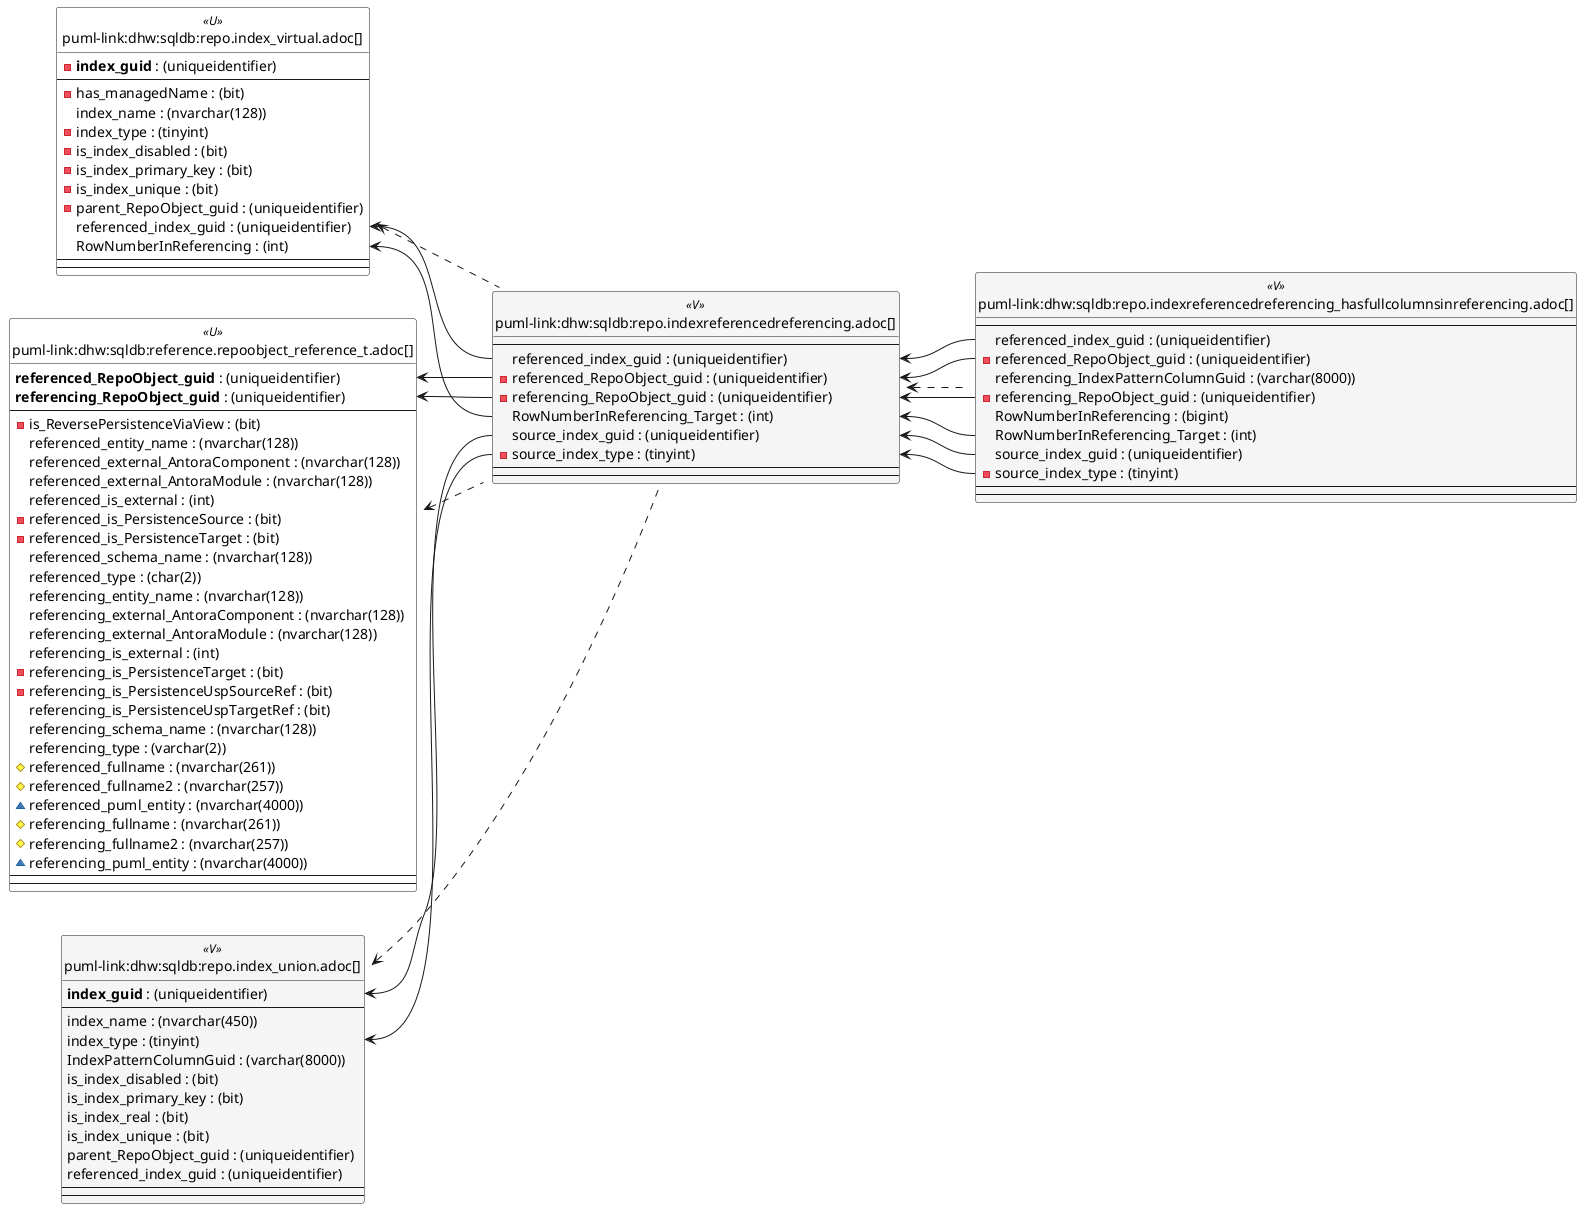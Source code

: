 @startuml
left to right direction
'top to bottom direction
hide circle
'avoide "." issues:
set namespaceSeparator none


skinparam class {
  BackgroundColor White
  BackgroundColor<<FN>> Yellow
  BackgroundColor<<FS>> Yellow
  BackgroundColor<<FT>> LightGray
  BackgroundColor<<IF>> Yellow
  BackgroundColor<<IS>> Yellow
  BackgroundColor<<P>> Aqua
  BackgroundColor<<PC>> Aqua
  BackgroundColor<<SN>> Yellow
  BackgroundColor<<SO>> SlateBlue
  BackgroundColor<<TF>> LightGray
  BackgroundColor<<TR>> Tomato
  BackgroundColor<<U>> White
  BackgroundColor<<V>> WhiteSmoke
  BackgroundColor<<X>> Aqua
  BackgroundColor<<external>> AliceBlue
}


entity "puml-link:dhw:sqldb:reference.repoobject_reference_t.adoc[]" as reference.RepoObject_reference_T << U >> {
  **referenced_RepoObject_guid** : (uniqueidentifier)
  **referencing_RepoObject_guid** : (uniqueidentifier)
  --
  - is_ReversePersistenceViaView : (bit)
  referenced_entity_name : (nvarchar(128))
  referenced_external_AntoraComponent : (nvarchar(128))
  referenced_external_AntoraModule : (nvarchar(128))
  referenced_is_external : (int)
  - referenced_is_PersistenceSource : (bit)
  - referenced_is_PersistenceTarget : (bit)
  referenced_schema_name : (nvarchar(128))
  referenced_type : (char(2))
  referencing_entity_name : (nvarchar(128))
  referencing_external_AntoraComponent : (nvarchar(128))
  referencing_external_AntoraModule : (nvarchar(128))
  referencing_is_external : (int)
  - referencing_is_PersistenceTarget : (bit)
  - referencing_is_PersistenceUspSourceRef : (bit)
  referencing_is_PersistenceUspTargetRef : (bit)
  referencing_schema_name : (nvarchar(128))
  referencing_type : (varchar(2))
  # referenced_fullname : (nvarchar(261))
  # referenced_fullname2 : (nvarchar(257))
  ~ referenced_puml_entity : (nvarchar(4000))
  # referencing_fullname : (nvarchar(261))
  # referencing_fullname2 : (nvarchar(257))
  ~ referencing_puml_entity : (nvarchar(4000))
  --
  --
}

entity "puml-link:dhw:sqldb:repo.index_union.adoc[]" as repo.Index_union << V >> {
  **index_guid** : (uniqueidentifier)
  --
  index_name : (nvarchar(450))
  index_type : (tinyint)
  IndexPatternColumnGuid : (varchar(8000))
  is_index_disabled : (bit)
  is_index_primary_key : (bit)
  is_index_real : (bit)
  is_index_unique : (bit)
  parent_RepoObject_guid : (uniqueidentifier)
  referenced_index_guid : (uniqueidentifier)
  --
  --
}

entity "puml-link:dhw:sqldb:repo.index_virtual.adoc[]" as repo.Index_virtual << U >> {
  - **index_guid** : (uniqueidentifier)
  --
  - has_managedName : (bit)
  index_name : (nvarchar(128))
  - index_type : (tinyint)
  - is_index_disabled : (bit)
  - is_index_primary_key : (bit)
  - is_index_unique : (bit)
  - parent_RepoObject_guid : (uniqueidentifier)
  referenced_index_guid : (uniqueidentifier)
  RowNumberInReferencing : (int)
  --
  --
}

entity "puml-link:dhw:sqldb:repo.indexreferencedreferencing.adoc[]" as repo.IndexReferencedReferencing << V >> {
  --
  referenced_index_guid : (uniqueidentifier)
  - referenced_RepoObject_guid : (uniqueidentifier)
  - referencing_RepoObject_guid : (uniqueidentifier)
  RowNumberInReferencing_Target : (int)
  source_index_guid : (uniqueidentifier)
  - source_index_type : (tinyint)
  --
  --
}

entity "puml-link:dhw:sqldb:repo.indexreferencedreferencing_hasfullcolumnsinreferencing.adoc[]" as repo.IndexReferencedReferencing_HasFullColumnsInReferencing << V >> {
  --
  referenced_index_guid : (uniqueidentifier)
  - referenced_RepoObject_guid : (uniqueidentifier)
  referencing_IndexPatternColumnGuid : (varchar(8000))
  - referencing_RepoObject_guid : (uniqueidentifier)
  RowNumberInReferencing : (bigint)
  RowNumberInReferencing_Target : (int)
  source_index_guid : (uniqueidentifier)
  - source_index_type : (tinyint)
  --
  --
}

reference.RepoObject_reference_T <.. repo.IndexReferencedReferencing
repo.Index_union <.. repo.IndexReferencedReferencing
repo.Index_virtual <.. repo.IndexReferencedReferencing
repo.IndexReferencedReferencing <.. repo.IndexReferencedReferencing_HasFullColumnsInReferencing
"reference.RepoObject_reference_T::referenced_RepoObject_guid" <-- "repo.IndexReferencedReferencing::referenced_RepoObject_guid"
"reference.RepoObject_reference_T::referencing_RepoObject_guid" <-- "repo.IndexReferencedReferencing::referencing_RepoObject_guid"
"repo.Index_union::index_guid" <-- "repo.IndexReferencedReferencing::source_index_guid"
"repo.Index_union::index_type" <-- "repo.IndexReferencedReferencing::source_index_type"
"repo.Index_virtual::referenced_index_guid" <-- "repo.IndexReferencedReferencing::referenced_index_guid"
"repo.Index_virtual::RowNumberInReferencing" <-- "repo.IndexReferencedReferencing::RowNumberInReferencing_Target"
"repo.IndexReferencedReferencing::referenced_index_guid" <-- "repo.IndexReferencedReferencing_HasFullColumnsInReferencing::referenced_index_guid"
"repo.IndexReferencedReferencing::referenced_RepoObject_guid" <-- "repo.IndexReferencedReferencing_HasFullColumnsInReferencing::referenced_RepoObject_guid"
"repo.IndexReferencedReferencing::referencing_RepoObject_guid" <-- "repo.IndexReferencedReferencing_HasFullColumnsInReferencing::referencing_RepoObject_guid"
"repo.IndexReferencedReferencing::RowNumberInReferencing_Target" <-- "repo.IndexReferencedReferencing_HasFullColumnsInReferencing::RowNumberInReferencing_Target"
"repo.IndexReferencedReferencing::source_index_guid" <-- "repo.IndexReferencedReferencing_HasFullColumnsInReferencing::source_index_guid"
"repo.IndexReferencedReferencing::source_index_type" <-- "repo.IndexReferencedReferencing_HasFullColumnsInReferencing::source_index_type"
@enduml

